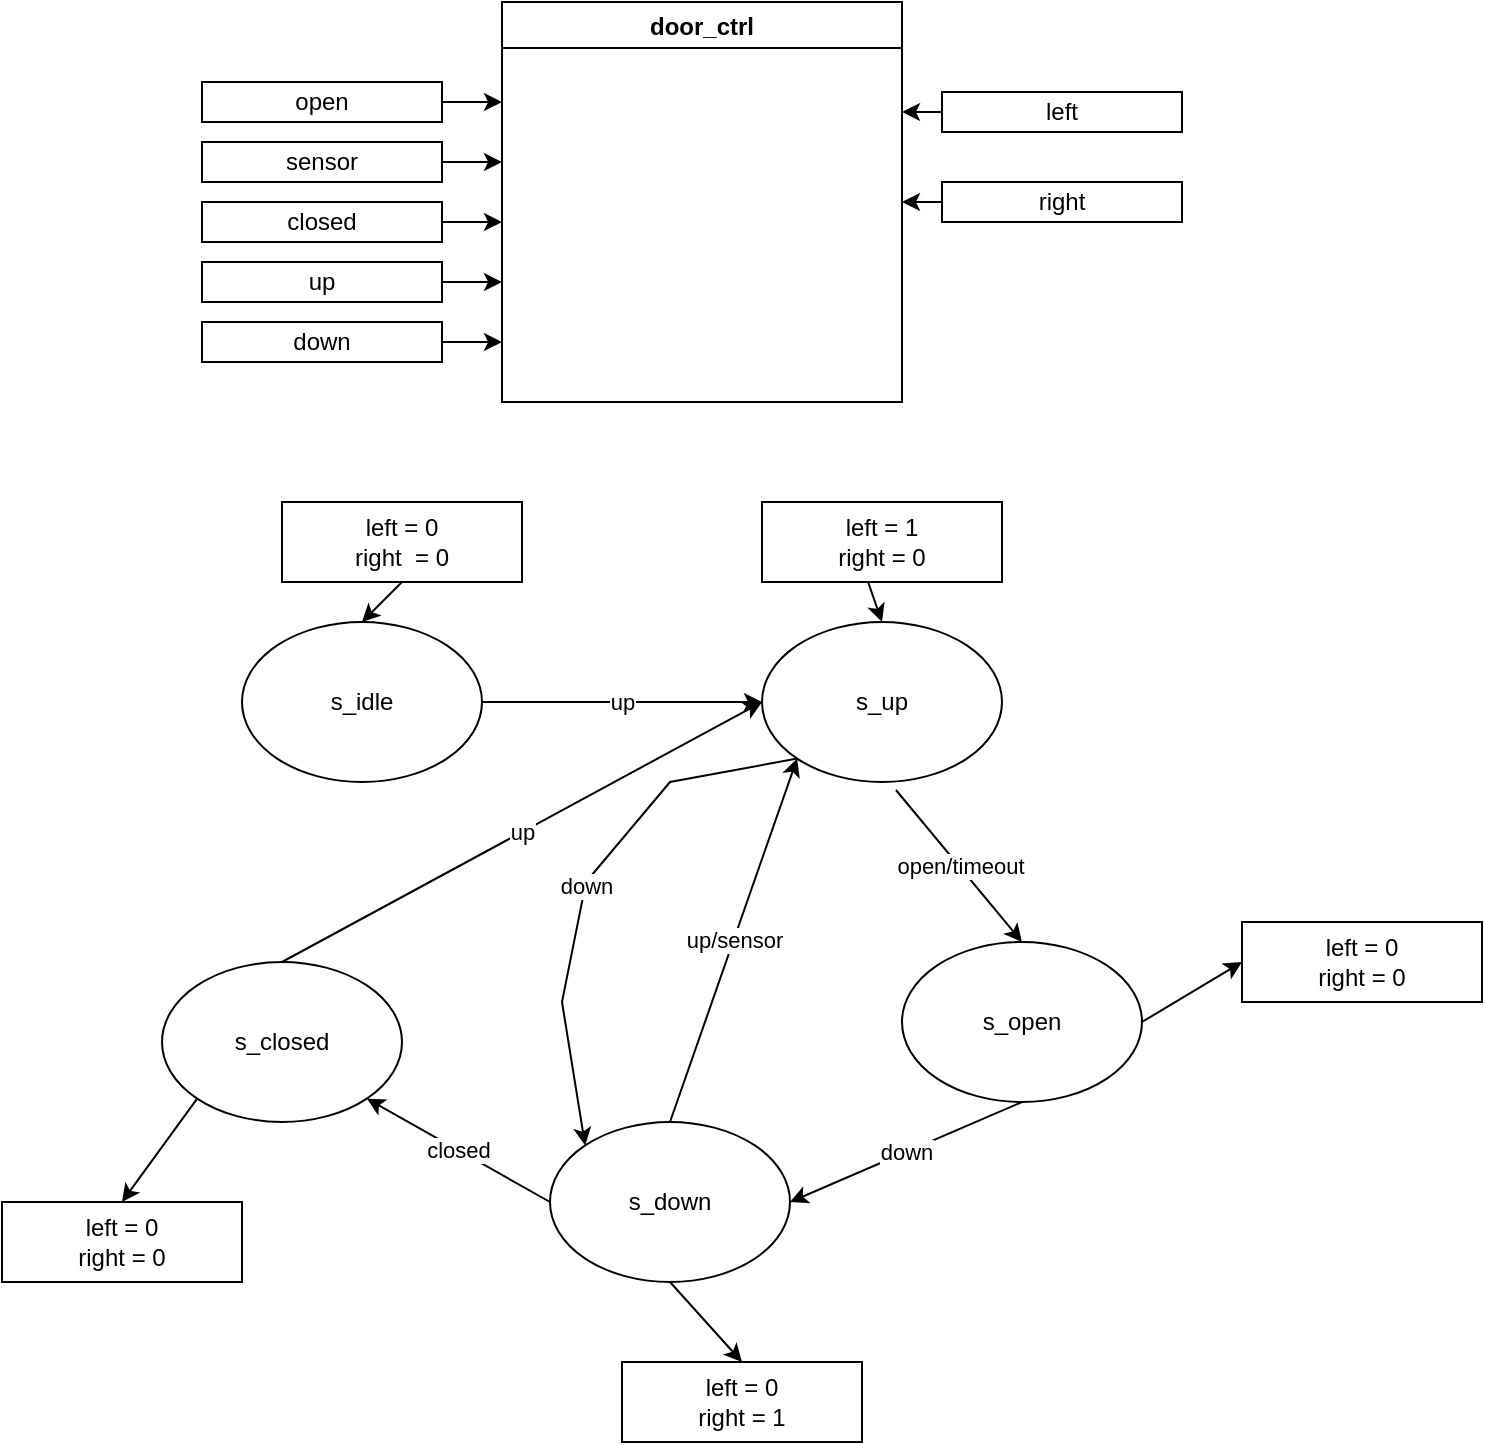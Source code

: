 <mxfile version="15.7.0" type="device"><diagram id="uZUhXhKKMwq2JVTwe4_a" name="Page-1"><mxGraphModel dx="725" dy="510" grid="1" gridSize="10" guides="1" tooltips="1" connect="1" arrows="1" fold="1" page="1" pageScale="1" pageWidth="827" pageHeight="1169" math="0" shadow="0"><root><mxCell id="0"/><mxCell id="1" parent="0"/><mxCell id="JHCXoYs8og3UWIodTnZy-53" style="edgeStyle=orthogonalEdgeStyle;rounded=0;orthogonalLoop=1;jettySize=auto;html=1;exitX=0;exitY=0.5;exitDx=0;exitDy=0;fontSize=15;" edge="1" parent="1" source="JHCXoYs8og3UWIodTnZy-5"><mxGeometry relative="1" as="geometry"><mxPoint x="470" y="135.241" as="targetPoint"/></mxGeometry></mxCell><mxCell id="JHCXoYs8og3UWIodTnZy-5" value="left" style="rounded=0;whiteSpace=wrap;html=1;" vertex="1" parent="1"><mxGeometry x="490" y="125" width="120" height="20" as="geometry"/></mxCell><mxCell id="JHCXoYs8og3UWIodTnZy-52" style="edgeStyle=orthogonalEdgeStyle;rounded=0;orthogonalLoop=1;jettySize=auto;html=1;exitX=0;exitY=0.5;exitDx=0;exitDy=0;fontSize=15;" edge="1" parent="1" source="JHCXoYs8og3UWIodTnZy-6"><mxGeometry relative="1" as="geometry"><mxPoint x="470" y="180.069" as="targetPoint"/></mxGeometry></mxCell><mxCell id="JHCXoYs8og3UWIodTnZy-6" value="right" style="rounded=0;whiteSpace=wrap;html=1;" vertex="1" parent="1"><mxGeometry x="490" y="170" width="120" height="20" as="geometry"/></mxCell><mxCell id="JHCXoYs8og3UWIodTnZy-46" style="edgeStyle=orthogonalEdgeStyle;rounded=0;orthogonalLoop=1;jettySize=auto;html=1;exitX=1;exitY=0.5;exitDx=0;exitDy=0;entryX=0;entryY=0.25;entryDx=0;entryDy=0;fontSize=15;" edge="1" parent="1" source="JHCXoYs8og3UWIodTnZy-7" target="JHCXoYs8og3UWIodTnZy-39"><mxGeometry relative="1" as="geometry"/></mxCell><mxCell id="JHCXoYs8og3UWIodTnZy-7" value="open" style="rounded=0;whiteSpace=wrap;html=1;" vertex="1" parent="1"><mxGeometry x="120" y="120" width="120" height="20" as="geometry"/></mxCell><mxCell id="JHCXoYs8og3UWIodTnZy-47" style="edgeStyle=orthogonalEdgeStyle;rounded=0;orthogonalLoop=1;jettySize=auto;html=1;exitX=1;exitY=0.5;exitDx=0;exitDy=0;fontSize=15;" edge="1" parent="1" source="JHCXoYs8og3UWIodTnZy-8"><mxGeometry relative="1" as="geometry"><mxPoint x="270" y="160.069" as="targetPoint"/></mxGeometry></mxCell><mxCell id="JHCXoYs8og3UWIodTnZy-8" value="sensor" style="rounded=0;whiteSpace=wrap;html=1;" vertex="1" parent="1"><mxGeometry x="120" y="150" width="120" height="20" as="geometry"/></mxCell><mxCell id="JHCXoYs8og3UWIodTnZy-48" style="edgeStyle=orthogonalEdgeStyle;rounded=0;orthogonalLoop=1;jettySize=auto;html=1;exitX=1;exitY=0.5;exitDx=0;exitDy=0;fontSize=15;" edge="1" parent="1" source="JHCXoYs8og3UWIodTnZy-9"><mxGeometry relative="1" as="geometry"><mxPoint x="270" y="189.724" as="targetPoint"/></mxGeometry></mxCell><mxCell id="JHCXoYs8og3UWIodTnZy-9" value="closed" style="rounded=0;whiteSpace=wrap;html=1;" vertex="1" parent="1"><mxGeometry x="120" y="180" width="120" height="20" as="geometry"/></mxCell><mxCell id="JHCXoYs8og3UWIodTnZy-49" style="edgeStyle=orthogonalEdgeStyle;rounded=0;orthogonalLoop=1;jettySize=auto;html=1;exitX=1;exitY=0.5;exitDx=0;exitDy=0;fontSize=15;" edge="1" parent="1" source="JHCXoYs8og3UWIodTnZy-10"><mxGeometry relative="1" as="geometry"><mxPoint x="270" y="220.069" as="targetPoint"/></mxGeometry></mxCell><mxCell id="JHCXoYs8og3UWIodTnZy-10" value="up" style="rounded=0;whiteSpace=wrap;html=1;" vertex="1" parent="1"><mxGeometry x="120" y="210" width="120" height="20" as="geometry"/></mxCell><mxCell id="JHCXoYs8og3UWIodTnZy-50" style="edgeStyle=orthogonalEdgeStyle;rounded=0;orthogonalLoop=1;jettySize=auto;html=1;exitX=1;exitY=0.5;exitDx=0;exitDy=0;fontSize=15;" edge="1" parent="1" source="JHCXoYs8og3UWIodTnZy-11"><mxGeometry relative="1" as="geometry"><mxPoint x="270" y="249.724" as="targetPoint"/></mxGeometry></mxCell><mxCell id="JHCXoYs8og3UWIodTnZy-11" value="down" style="rounded=0;whiteSpace=wrap;html=1;" vertex="1" parent="1"><mxGeometry x="120" y="240" width="120" height="20" as="geometry"/></mxCell><mxCell id="JHCXoYs8og3UWIodTnZy-12" value="s_idle" style="ellipse;whiteSpace=wrap;html=1;" vertex="1" parent="1"><mxGeometry x="140" y="390" width="120" height="80" as="geometry"/></mxCell><mxCell id="JHCXoYs8og3UWIodTnZy-13" value="s_up" style="ellipse;whiteSpace=wrap;html=1;" vertex="1" parent="1"><mxGeometry x="400" y="390" width="120" height="80" as="geometry"/></mxCell><mxCell id="JHCXoYs8og3UWIodTnZy-14" value="s_open" style="ellipse;whiteSpace=wrap;html=1;" vertex="1" parent="1"><mxGeometry x="470" y="550" width="120" height="80" as="geometry"/></mxCell><mxCell id="JHCXoYs8og3UWIodTnZy-15" value="up" style="endArrow=classic;html=1;rounded=0;exitX=1;exitY=0.5;exitDx=0;exitDy=0;entryX=0;entryY=0.5;entryDx=0;entryDy=0;" edge="1" parent="1" source="JHCXoYs8og3UWIodTnZy-12" target="JHCXoYs8og3UWIodTnZy-13"><mxGeometry width="50" height="50" relative="1" as="geometry"><mxPoint x="390" y="340" as="sourcePoint"/><mxPoint x="440" y="290" as="targetPoint"/></mxGeometry></mxCell><mxCell id="JHCXoYs8og3UWIodTnZy-16" value="open/timeout" style="endArrow=classic;html=1;rounded=0;entryX=0.5;entryY=0;entryDx=0;entryDy=0;exitX=0.558;exitY=1.05;exitDx=0;exitDy=0;exitPerimeter=0;" edge="1" parent="1" source="JHCXoYs8og3UWIodTnZy-13" target="JHCXoYs8og3UWIodTnZy-14"><mxGeometry width="50" height="50" relative="1" as="geometry"><mxPoint x="390" y="370" as="sourcePoint"/><mxPoint x="440" y="320" as="targetPoint"/></mxGeometry></mxCell><mxCell id="JHCXoYs8og3UWIodTnZy-17" value="&lt;div&gt;left = 0&lt;/div&gt;&lt;div&gt;right&amp;nbsp; = 0&lt;br&gt;&lt;/div&gt;" style="rounded=0;whiteSpace=wrap;html=1;" vertex="1" parent="1"><mxGeometry x="160" y="330" width="120" height="40" as="geometry"/></mxCell><mxCell id="JHCXoYs8og3UWIodTnZy-18" value="&lt;div&gt;left = 1&lt;/div&gt;&lt;div&gt;right = 0&lt;br&gt;&lt;/div&gt;" style="rounded=0;whiteSpace=wrap;html=1;" vertex="1" parent="1"><mxGeometry x="400" y="330" width="120" height="40" as="geometry"/></mxCell><mxCell id="JHCXoYs8og3UWIodTnZy-19" value="s_down" style="ellipse;whiteSpace=wrap;html=1;" vertex="1" parent="1"><mxGeometry x="294" y="640" width="120" height="80" as="geometry"/></mxCell><mxCell id="JHCXoYs8og3UWIodTnZy-20" value="up/sensor" style="endArrow=classic;html=1;rounded=0;entryX=0;entryY=1;entryDx=0;entryDy=0;exitX=0.5;exitY=0;exitDx=0;exitDy=0;" edge="1" parent="1" source="JHCXoYs8og3UWIodTnZy-19" target="JHCXoYs8og3UWIodTnZy-13"><mxGeometry width="50" height="50" relative="1" as="geometry"><mxPoint x="390" y="440" as="sourcePoint"/><mxPoint x="440" y="390" as="targetPoint"/></mxGeometry></mxCell><mxCell id="JHCXoYs8og3UWIodTnZy-21" value="down" style="endArrow=classic;html=1;rounded=0;entryX=1;entryY=0.5;entryDx=0;entryDy=0;exitX=0.5;exitY=1;exitDx=0;exitDy=0;" edge="1" parent="1" source="JHCXoYs8og3UWIodTnZy-14" target="JHCXoYs8og3UWIodTnZy-19"><mxGeometry width="50" height="50" relative="1" as="geometry"><mxPoint x="390" y="440" as="sourcePoint"/><mxPoint x="440" y="390" as="targetPoint"/></mxGeometry></mxCell><mxCell id="JHCXoYs8og3UWIodTnZy-22" value="down" style="endArrow=classic;html=1;rounded=0;entryX=0;entryY=0;entryDx=0;entryDy=0;exitX=0;exitY=1;exitDx=0;exitDy=0;" edge="1" parent="1" source="JHCXoYs8og3UWIodTnZy-13" target="JHCXoYs8og3UWIodTnZy-19"><mxGeometry width="50" height="50" relative="1" as="geometry"><mxPoint x="390" y="440" as="sourcePoint"/><mxPoint x="440" y="390" as="targetPoint"/><Array as="points"><mxPoint x="354" y="470"/><mxPoint x="312" y="520"/><mxPoint x="300" y="580"/></Array></mxGeometry></mxCell><mxCell id="JHCXoYs8og3UWIodTnZy-23" value="" style="endArrow=classic;html=1;rounded=0;entryX=0.5;entryY=0;entryDx=0;entryDy=0;exitX=0.442;exitY=1;exitDx=0;exitDy=0;exitPerimeter=0;" edge="1" parent="1" source="JHCXoYs8og3UWIodTnZy-18" target="JHCXoYs8og3UWIodTnZy-13"><mxGeometry width="50" height="50" relative="1" as="geometry"><mxPoint x="390" y="440" as="sourcePoint"/><mxPoint x="440" y="390" as="targetPoint"/></mxGeometry></mxCell><mxCell id="JHCXoYs8og3UWIodTnZy-24" value="" style="endArrow=classic;html=1;rounded=0;entryX=0.5;entryY=0;entryDx=0;entryDy=0;exitX=0.5;exitY=1;exitDx=0;exitDy=0;" edge="1" parent="1" source="JHCXoYs8og3UWIodTnZy-17" target="JHCXoYs8og3UWIodTnZy-12"><mxGeometry width="50" height="50" relative="1" as="geometry"><mxPoint x="390" y="440" as="sourcePoint"/><mxPoint x="440" y="390" as="targetPoint"/></mxGeometry></mxCell><mxCell id="JHCXoYs8og3UWIodTnZy-25" value="s_closed" style="ellipse;whiteSpace=wrap;html=1;" vertex="1" parent="1"><mxGeometry x="100" y="560" width="120" height="80" as="geometry"/></mxCell><mxCell id="JHCXoYs8og3UWIodTnZy-26" value="up" style="endArrow=classic;html=1;rounded=0;entryX=0;entryY=0.5;entryDx=0;entryDy=0;exitX=0.5;exitY=0;exitDx=0;exitDy=0;" edge="1" parent="1" source="JHCXoYs8og3UWIodTnZy-25" target="JHCXoYs8og3UWIodTnZy-13"><mxGeometry width="50" height="50" relative="1" as="geometry"><mxPoint x="390" y="440" as="sourcePoint"/><mxPoint x="440" y="390" as="targetPoint"/></mxGeometry></mxCell><mxCell id="JHCXoYs8og3UWIodTnZy-27" value="closed" style="endArrow=classic;html=1;rounded=0;entryX=1;entryY=1;entryDx=0;entryDy=0;exitX=0;exitY=0.5;exitDx=0;exitDy=0;" edge="1" parent="1" source="JHCXoYs8og3UWIodTnZy-19" target="JHCXoYs8og3UWIodTnZy-25"><mxGeometry width="50" height="50" relative="1" as="geometry"><mxPoint x="390" y="440" as="sourcePoint"/><mxPoint x="440" y="390" as="targetPoint"/></mxGeometry></mxCell><mxCell id="JHCXoYs8og3UWIodTnZy-29" value="&lt;div&gt;left = 0&lt;/div&gt;&lt;div&gt;right = 0&lt;br&gt;&lt;/div&gt;" style="rounded=0;whiteSpace=wrap;html=1;" vertex="1" parent="1"><mxGeometry x="640" y="540" width="120" height="40" as="geometry"/></mxCell><mxCell id="JHCXoYs8og3UWIodTnZy-30" value="&lt;div&gt;left = 0&lt;/div&gt;&lt;div&gt;right = 1&lt;br&gt;&lt;/div&gt;" style="rounded=0;whiteSpace=wrap;html=1;" vertex="1" parent="1"><mxGeometry x="330" y="760" width="120" height="40" as="geometry"/></mxCell><mxCell id="JHCXoYs8og3UWIodTnZy-31" value="&lt;div&gt;left = 0&lt;/div&gt;&lt;div&gt;right = 0&lt;br&gt;&lt;/div&gt;" style="rounded=0;whiteSpace=wrap;html=1;" vertex="1" parent="1"><mxGeometry x="20" y="680" width="120" height="40" as="geometry"/></mxCell><mxCell id="JHCXoYs8og3UWIodTnZy-32" value="" style="endArrow=classic;html=1;rounded=0;entryX=0.5;entryY=0;entryDx=0;entryDy=0;exitX=0;exitY=1;exitDx=0;exitDy=0;" edge="1" parent="1" source="JHCXoYs8og3UWIodTnZy-25" target="JHCXoYs8og3UWIodTnZy-31"><mxGeometry width="50" height="50" relative="1" as="geometry"><mxPoint x="390" y="500" as="sourcePoint"/><mxPoint x="440" y="450" as="targetPoint"/></mxGeometry></mxCell><mxCell id="JHCXoYs8og3UWIodTnZy-33" value="" style="endArrow=classic;html=1;rounded=0;entryX=0.5;entryY=0;entryDx=0;entryDy=0;exitX=0.5;exitY=1;exitDx=0;exitDy=0;" edge="1" parent="1" source="JHCXoYs8og3UWIodTnZy-19" target="JHCXoYs8og3UWIodTnZy-30"><mxGeometry width="50" height="50" relative="1" as="geometry"><mxPoint x="390" y="550" as="sourcePoint"/><mxPoint x="440" y="500" as="targetPoint"/></mxGeometry></mxCell><mxCell id="JHCXoYs8og3UWIodTnZy-34" value="" style="endArrow=classic;html=1;rounded=0;entryX=0;entryY=0.5;entryDx=0;entryDy=0;exitX=1;exitY=0.5;exitDx=0;exitDy=0;" edge="1" parent="1" source="JHCXoYs8og3UWIodTnZy-14" target="JHCXoYs8og3UWIodTnZy-29"><mxGeometry width="50" height="50" relative="1" as="geometry"><mxPoint x="390" y="550" as="sourcePoint"/><mxPoint x="440" y="500" as="targetPoint"/></mxGeometry></mxCell><mxCell id="JHCXoYs8og3UWIodTnZy-39" value="door_ctrl" style="swimlane;" vertex="1" parent="1"><mxGeometry x="270" y="80" width="200" height="200" as="geometry"/></mxCell></root></mxGraphModel></diagram></mxfile>